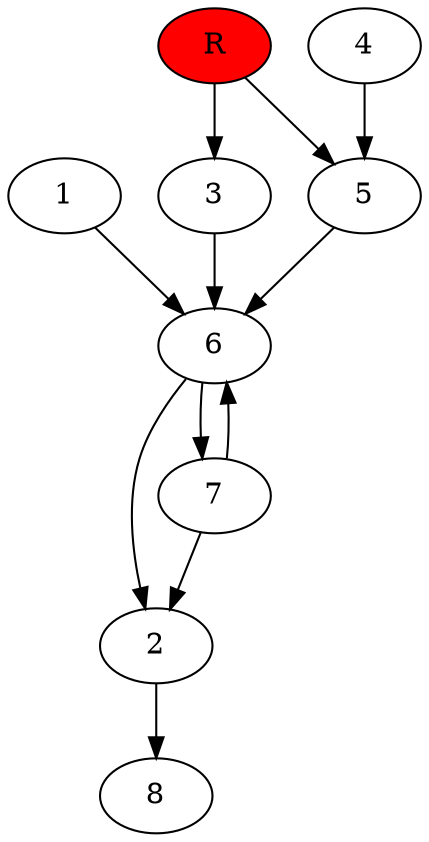 digraph prb6187 {
	1
	2
	3
	4
	5
	6
	7
	8
	R [fillcolor="#ff0000" style=filled]
	1 -> 6
	2 -> 8
	3 -> 6
	4 -> 5
	5 -> 6
	6 -> 2
	6 -> 7
	7 -> 2
	7 -> 6
	R -> 3
	R -> 5
}
